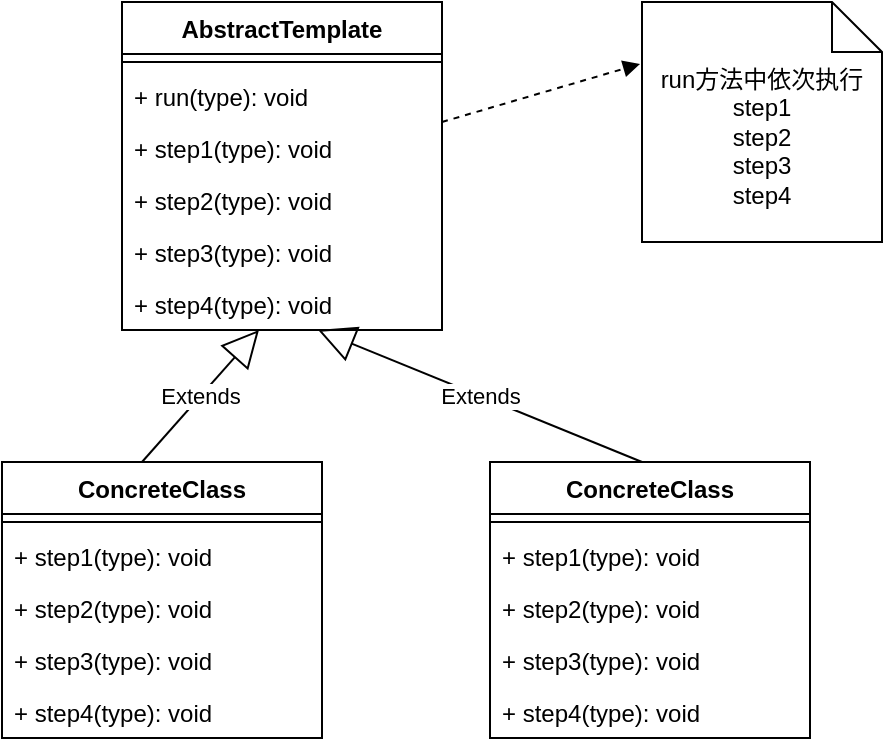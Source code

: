 <mxfile version="14.6.13" type="device"><diagram id="_x02RM5Pvz9r_hGMHspO" name="第 1 页"><mxGraphModel dx="1422" dy="825" grid="1" gridSize="10" guides="1" tooltips="1" connect="1" arrows="1" fold="1" page="1" pageScale="1" pageWidth="827" pageHeight="1169" math="0" shadow="0"><root><mxCell id="0"/><mxCell id="1" parent="0"/><mxCell id="qp_FN4ZXp5Y432XeDAi5-1" value="AbstractTemplate" style="swimlane;fontStyle=1;align=center;verticalAlign=top;childLayout=stackLayout;horizontal=1;startSize=26;horizontalStack=0;resizeParent=1;resizeParentMax=0;resizeLast=0;collapsible=1;marginBottom=0;" vertex="1" parent="1"><mxGeometry x="150" y="120" width="160" height="164" as="geometry"/></mxCell><mxCell id="qp_FN4ZXp5Y432XeDAi5-3" value="" style="line;strokeWidth=1;fillColor=none;align=left;verticalAlign=middle;spacingTop=-1;spacingLeft=3;spacingRight=3;rotatable=0;labelPosition=right;points=[];portConstraint=eastwest;" vertex="1" parent="qp_FN4ZXp5Y432XeDAi5-1"><mxGeometry y="26" width="160" height="8" as="geometry"/></mxCell><mxCell id="qp_FN4ZXp5Y432XeDAi5-4" value="+ run(type): void" style="text;strokeColor=none;fillColor=none;align=left;verticalAlign=top;spacingLeft=4;spacingRight=4;overflow=hidden;rotatable=0;points=[[0,0.5],[1,0.5]];portConstraint=eastwest;" vertex="1" parent="qp_FN4ZXp5Y432XeDAi5-1"><mxGeometry y="34" width="160" height="26" as="geometry"/></mxCell><mxCell id="qp_FN4ZXp5Y432XeDAi5-8" value="+ step1(type): void" style="text;strokeColor=none;fillColor=none;align=left;verticalAlign=top;spacingLeft=4;spacingRight=4;overflow=hidden;rotatable=0;points=[[0,0.5],[1,0.5]];portConstraint=eastwest;" vertex="1" parent="qp_FN4ZXp5Y432XeDAi5-1"><mxGeometry y="60" width="160" height="26" as="geometry"/></mxCell><mxCell id="qp_FN4ZXp5Y432XeDAi5-9" value="+ step2(type): void" style="text;strokeColor=none;fillColor=none;align=left;verticalAlign=top;spacingLeft=4;spacingRight=4;overflow=hidden;rotatable=0;points=[[0,0.5],[1,0.5]];portConstraint=eastwest;" vertex="1" parent="qp_FN4ZXp5Y432XeDAi5-1"><mxGeometry y="86" width="160" height="26" as="geometry"/></mxCell><mxCell id="qp_FN4ZXp5Y432XeDAi5-10" value="+ step3(type): void" style="text;strokeColor=none;fillColor=none;align=left;verticalAlign=top;spacingLeft=4;spacingRight=4;overflow=hidden;rotatable=0;points=[[0,0.5],[1,0.5]];portConstraint=eastwest;" vertex="1" parent="qp_FN4ZXp5Y432XeDAi5-1"><mxGeometry y="112" width="160" height="26" as="geometry"/></mxCell><mxCell id="qp_FN4ZXp5Y432XeDAi5-11" value="+ step4(type): void" style="text;strokeColor=none;fillColor=none;align=left;verticalAlign=top;spacingLeft=4;spacingRight=4;overflow=hidden;rotatable=0;points=[[0,0.5],[1,0.5]];portConstraint=eastwest;" vertex="1" parent="qp_FN4ZXp5Y432XeDAi5-1"><mxGeometry y="138" width="160" height="26" as="geometry"/></mxCell><mxCell id="qp_FN4ZXp5Y432XeDAi5-28" value="run方法中依次执行step1&lt;br&gt;step2&lt;br&gt;step3&lt;br&gt;step4" style="shape=note2;boundedLbl=1;whiteSpace=wrap;html=1;size=25;verticalAlign=top;align=center;" vertex="1" parent="1"><mxGeometry x="410" y="120" width="120" height="120" as="geometry"/></mxCell><mxCell id="qp_FN4ZXp5Y432XeDAi5-29" value="" style="html=1;verticalAlign=bottom;labelBackgroundColor=none;endArrow=block;endFill=1;dashed=1;entryX=-0.008;entryY=0.258;entryDx=0;entryDy=0;entryPerimeter=0;" edge="1" parent="1" target="qp_FN4ZXp5Y432XeDAi5-28"><mxGeometry width="160" relative="1" as="geometry"><mxPoint x="310" y="180" as="sourcePoint"/><mxPoint x="470" y="180" as="targetPoint"/></mxGeometry></mxCell><mxCell id="qp_FN4ZXp5Y432XeDAi5-30" value="ConcreteClass" style="swimlane;fontStyle=1;align=center;verticalAlign=top;childLayout=stackLayout;horizontal=1;startSize=26;horizontalStack=0;resizeParent=1;resizeParentMax=0;resizeLast=0;collapsible=1;marginBottom=0;" vertex="1" parent="1"><mxGeometry x="90" y="350" width="160" height="138" as="geometry"/></mxCell><mxCell id="qp_FN4ZXp5Y432XeDAi5-43" value="Extends" style="endArrow=block;endSize=16;endFill=0;html=1;" edge="1" parent="qp_FN4ZXp5Y432XeDAi5-30" target="qp_FN4ZXp5Y432XeDAi5-11"><mxGeometry width="160" relative="1" as="geometry"><mxPoint x="70" as="sourcePoint"/><mxPoint x="230" as="targetPoint"/></mxGeometry></mxCell><mxCell id="qp_FN4ZXp5Y432XeDAi5-31" value="" style="line;strokeWidth=1;fillColor=none;align=left;verticalAlign=middle;spacingTop=-1;spacingLeft=3;spacingRight=3;rotatable=0;labelPosition=right;points=[];portConstraint=eastwest;" vertex="1" parent="qp_FN4ZXp5Y432XeDAi5-30"><mxGeometry y="26" width="160" height="8" as="geometry"/></mxCell><mxCell id="qp_FN4ZXp5Y432XeDAi5-33" value="+ step1(type): void" style="text;strokeColor=none;fillColor=none;align=left;verticalAlign=top;spacingLeft=4;spacingRight=4;overflow=hidden;rotatable=0;points=[[0,0.5],[1,0.5]];portConstraint=eastwest;" vertex="1" parent="qp_FN4ZXp5Y432XeDAi5-30"><mxGeometry y="34" width="160" height="26" as="geometry"/></mxCell><mxCell id="qp_FN4ZXp5Y432XeDAi5-34" value="+ step2(type): void" style="text;strokeColor=none;fillColor=none;align=left;verticalAlign=top;spacingLeft=4;spacingRight=4;overflow=hidden;rotatable=0;points=[[0,0.5],[1,0.5]];portConstraint=eastwest;" vertex="1" parent="qp_FN4ZXp5Y432XeDAi5-30"><mxGeometry y="60" width="160" height="26" as="geometry"/></mxCell><mxCell id="qp_FN4ZXp5Y432XeDAi5-35" value="+ step3(type): void" style="text;strokeColor=none;fillColor=none;align=left;verticalAlign=top;spacingLeft=4;spacingRight=4;overflow=hidden;rotatable=0;points=[[0,0.5],[1,0.5]];portConstraint=eastwest;" vertex="1" parent="qp_FN4ZXp5Y432XeDAi5-30"><mxGeometry y="86" width="160" height="26" as="geometry"/></mxCell><mxCell id="qp_FN4ZXp5Y432XeDAi5-36" value="+ step4(type): void" style="text;strokeColor=none;fillColor=none;align=left;verticalAlign=top;spacingLeft=4;spacingRight=4;overflow=hidden;rotatable=0;points=[[0,0.5],[1,0.5]];portConstraint=eastwest;" vertex="1" parent="qp_FN4ZXp5Y432XeDAi5-30"><mxGeometry y="112" width="160" height="26" as="geometry"/></mxCell><mxCell id="qp_FN4ZXp5Y432XeDAi5-37" value="ConcreteClass" style="swimlane;fontStyle=1;align=center;verticalAlign=top;childLayout=stackLayout;horizontal=1;startSize=26;horizontalStack=0;resizeParent=1;resizeParentMax=0;resizeLast=0;collapsible=1;marginBottom=0;" vertex="1" parent="1"><mxGeometry x="334" y="350" width="160" height="138" as="geometry"/></mxCell><mxCell id="qp_FN4ZXp5Y432XeDAi5-50" value="Extends" style="endArrow=block;endSize=16;endFill=0;html=1;entryX=0.613;entryY=1;entryDx=0;entryDy=0;entryPerimeter=0;" edge="1" parent="qp_FN4ZXp5Y432XeDAi5-37" target="qp_FN4ZXp5Y432XeDAi5-11"><mxGeometry width="160" relative="1" as="geometry"><mxPoint x="76" as="sourcePoint"/><mxPoint x="236" as="targetPoint"/></mxGeometry></mxCell><mxCell id="qp_FN4ZXp5Y432XeDAi5-38" value="" style="line;strokeWidth=1;fillColor=none;align=left;verticalAlign=middle;spacingTop=-1;spacingLeft=3;spacingRight=3;rotatable=0;labelPosition=right;points=[];portConstraint=eastwest;" vertex="1" parent="qp_FN4ZXp5Y432XeDAi5-37"><mxGeometry y="26" width="160" height="8" as="geometry"/></mxCell><mxCell id="qp_FN4ZXp5Y432XeDAi5-39" value="+ step1(type): void" style="text;strokeColor=none;fillColor=none;align=left;verticalAlign=top;spacingLeft=4;spacingRight=4;overflow=hidden;rotatable=0;points=[[0,0.5],[1,0.5]];portConstraint=eastwest;" vertex="1" parent="qp_FN4ZXp5Y432XeDAi5-37"><mxGeometry y="34" width="160" height="26" as="geometry"/></mxCell><mxCell id="qp_FN4ZXp5Y432XeDAi5-40" value="+ step2(type): void" style="text;strokeColor=none;fillColor=none;align=left;verticalAlign=top;spacingLeft=4;spacingRight=4;overflow=hidden;rotatable=0;points=[[0,0.5],[1,0.5]];portConstraint=eastwest;" vertex="1" parent="qp_FN4ZXp5Y432XeDAi5-37"><mxGeometry y="60" width="160" height="26" as="geometry"/></mxCell><mxCell id="qp_FN4ZXp5Y432XeDAi5-41" value="+ step3(type): void" style="text;strokeColor=none;fillColor=none;align=left;verticalAlign=top;spacingLeft=4;spacingRight=4;overflow=hidden;rotatable=0;points=[[0,0.5],[1,0.5]];portConstraint=eastwest;" vertex="1" parent="qp_FN4ZXp5Y432XeDAi5-37"><mxGeometry y="86" width="160" height="26" as="geometry"/></mxCell><mxCell id="qp_FN4ZXp5Y432XeDAi5-42" value="+ step4(type): void" style="text;strokeColor=none;fillColor=none;align=left;verticalAlign=top;spacingLeft=4;spacingRight=4;overflow=hidden;rotatable=0;points=[[0,0.5],[1,0.5]];portConstraint=eastwest;" vertex="1" parent="qp_FN4ZXp5Y432XeDAi5-37"><mxGeometry y="112" width="160" height="26" as="geometry"/></mxCell></root></mxGraphModel></diagram></mxfile>